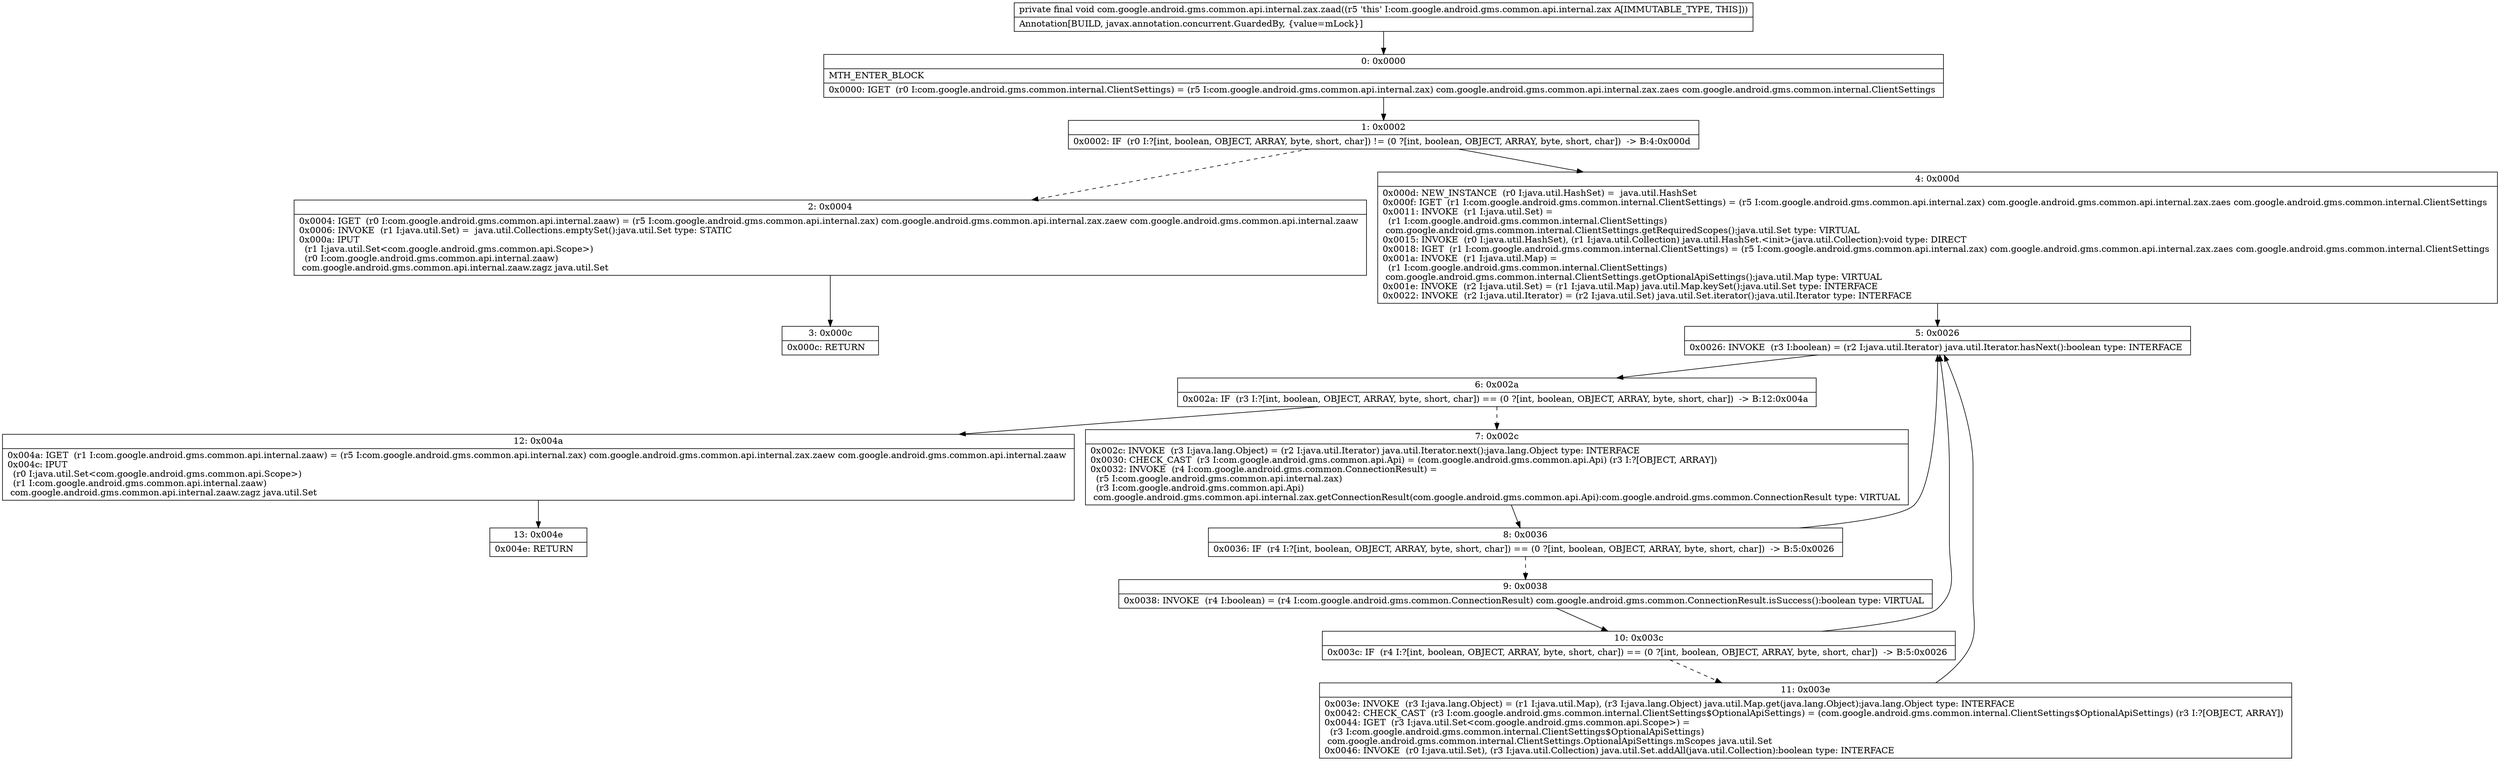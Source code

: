 digraph "CFG forcom.google.android.gms.common.api.internal.zax.zaad()V" {
Node_0 [shape=record,label="{0\:\ 0x0000|MTH_ENTER_BLOCK\l|0x0000: IGET  (r0 I:com.google.android.gms.common.internal.ClientSettings) = (r5 I:com.google.android.gms.common.api.internal.zax) com.google.android.gms.common.api.internal.zax.zaes com.google.android.gms.common.internal.ClientSettings \l}"];
Node_1 [shape=record,label="{1\:\ 0x0002|0x0002: IF  (r0 I:?[int, boolean, OBJECT, ARRAY, byte, short, char]) != (0 ?[int, boolean, OBJECT, ARRAY, byte, short, char])  \-\> B:4:0x000d \l}"];
Node_2 [shape=record,label="{2\:\ 0x0004|0x0004: IGET  (r0 I:com.google.android.gms.common.api.internal.zaaw) = (r5 I:com.google.android.gms.common.api.internal.zax) com.google.android.gms.common.api.internal.zax.zaew com.google.android.gms.common.api.internal.zaaw \l0x0006: INVOKE  (r1 I:java.util.Set) =  java.util.Collections.emptySet():java.util.Set type: STATIC \l0x000a: IPUT  \l  (r1 I:java.util.Set\<com.google.android.gms.common.api.Scope\>)\l  (r0 I:com.google.android.gms.common.api.internal.zaaw)\l com.google.android.gms.common.api.internal.zaaw.zagz java.util.Set \l}"];
Node_3 [shape=record,label="{3\:\ 0x000c|0x000c: RETURN   \l}"];
Node_4 [shape=record,label="{4\:\ 0x000d|0x000d: NEW_INSTANCE  (r0 I:java.util.HashSet) =  java.util.HashSet \l0x000f: IGET  (r1 I:com.google.android.gms.common.internal.ClientSettings) = (r5 I:com.google.android.gms.common.api.internal.zax) com.google.android.gms.common.api.internal.zax.zaes com.google.android.gms.common.internal.ClientSettings \l0x0011: INVOKE  (r1 I:java.util.Set) = \l  (r1 I:com.google.android.gms.common.internal.ClientSettings)\l com.google.android.gms.common.internal.ClientSettings.getRequiredScopes():java.util.Set type: VIRTUAL \l0x0015: INVOKE  (r0 I:java.util.HashSet), (r1 I:java.util.Collection) java.util.HashSet.\<init\>(java.util.Collection):void type: DIRECT \l0x0018: IGET  (r1 I:com.google.android.gms.common.internal.ClientSettings) = (r5 I:com.google.android.gms.common.api.internal.zax) com.google.android.gms.common.api.internal.zax.zaes com.google.android.gms.common.internal.ClientSettings \l0x001a: INVOKE  (r1 I:java.util.Map) = \l  (r1 I:com.google.android.gms.common.internal.ClientSettings)\l com.google.android.gms.common.internal.ClientSettings.getOptionalApiSettings():java.util.Map type: VIRTUAL \l0x001e: INVOKE  (r2 I:java.util.Set) = (r1 I:java.util.Map) java.util.Map.keySet():java.util.Set type: INTERFACE \l0x0022: INVOKE  (r2 I:java.util.Iterator) = (r2 I:java.util.Set) java.util.Set.iterator():java.util.Iterator type: INTERFACE \l}"];
Node_5 [shape=record,label="{5\:\ 0x0026|0x0026: INVOKE  (r3 I:boolean) = (r2 I:java.util.Iterator) java.util.Iterator.hasNext():boolean type: INTERFACE \l}"];
Node_6 [shape=record,label="{6\:\ 0x002a|0x002a: IF  (r3 I:?[int, boolean, OBJECT, ARRAY, byte, short, char]) == (0 ?[int, boolean, OBJECT, ARRAY, byte, short, char])  \-\> B:12:0x004a \l}"];
Node_7 [shape=record,label="{7\:\ 0x002c|0x002c: INVOKE  (r3 I:java.lang.Object) = (r2 I:java.util.Iterator) java.util.Iterator.next():java.lang.Object type: INTERFACE \l0x0030: CHECK_CAST  (r3 I:com.google.android.gms.common.api.Api) = (com.google.android.gms.common.api.Api) (r3 I:?[OBJECT, ARRAY]) \l0x0032: INVOKE  (r4 I:com.google.android.gms.common.ConnectionResult) = \l  (r5 I:com.google.android.gms.common.api.internal.zax)\l  (r3 I:com.google.android.gms.common.api.Api)\l com.google.android.gms.common.api.internal.zax.getConnectionResult(com.google.android.gms.common.api.Api):com.google.android.gms.common.ConnectionResult type: VIRTUAL \l}"];
Node_8 [shape=record,label="{8\:\ 0x0036|0x0036: IF  (r4 I:?[int, boolean, OBJECT, ARRAY, byte, short, char]) == (0 ?[int, boolean, OBJECT, ARRAY, byte, short, char])  \-\> B:5:0x0026 \l}"];
Node_9 [shape=record,label="{9\:\ 0x0038|0x0038: INVOKE  (r4 I:boolean) = (r4 I:com.google.android.gms.common.ConnectionResult) com.google.android.gms.common.ConnectionResult.isSuccess():boolean type: VIRTUAL \l}"];
Node_10 [shape=record,label="{10\:\ 0x003c|0x003c: IF  (r4 I:?[int, boolean, OBJECT, ARRAY, byte, short, char]) == (0 ?[int, boolean, OBJECT, ARRAY, byte, short, char])  \-\> B:5:0x0026 \l}"];
Node_11 [shape=record,label="{11\:\ 0x003e|0x003e: INVOKE  (r3 I:java.lang.Object) = (r1 I:java.util.Map), (r3 I:java.lang.Object) java.util.Map.get(java.lang.Object):java.lang.Object type: INTERFACE \l0x0042: CHECK_CAST  (r3 I:com.google.android.gms.common.internal.ClientSettings$OptionalApiSettings) = (com.google.android.gms.common.internal.ClientSettings$OptionalApiSettings) (r3 I:?[OBJECT, ARRAY]) \l0x0044: IGET  (r3 I:java.util.Set\<com.google.android.gms.common.api.Scope\>) = \l  (r3 I:com.google.android.gms.common.internal.ClientSettings$OptionalApiSettings)\l com.google.android.gms.common.internal.ClientSettings.OptionalApiSettings.mScopes java.util.Set \l0x0046: INVOKE  (r0 I:java.util.Set), (r3 I:java.util.Collection) java.util.Set.addAll(java.util.Collection):boolean type: INTERFACE \l}"];
Node_12 [shape=record,label="{12\:\ 0x004a|0x004a: IGET  (r1 I:com.google.android.gms.common.api.internal.zaaw) = (r5 I:com.google.android.gms.common.api.internal.zax) com.google.android.gms.common.api.internal.zax.zaew com.google.android.gms.common.api.internal.zaaw \l0x004c: IPUT  \l  (r0 I:java.util.Set\<com.google.android.gms.common.api.Scope\>)\l  (r1 I:com.google.android.gms.common.api.internal.zaaw)\l com.google.android.gms.common.api.internal.zaaw.zagz java.util.Set \l}"];
Node_13 [shape=record,label="{13\:\ 0x004e|0x004e: RETURN   \l}"];
MethodNode[shape=record,label="{private final void com.google.android.gms.common.api.internal.zax.zaad((r5 'this' I:com.google.android.gms.common.api.internal.zax A[IMMUTABLE_TYPE, THIS]))  | Annotation[BUILD, javax.annotation.concurrent.GuardedBy, \{value=mLock\}]\l}"];
MethodNode -> Node_0;
Node_0 -> Node_1;
Node_1 -> Node_2[style=dashed];
Node_1 -> Node_4;
Node_2 -> Node_3;
Node_4 -> Node_5;
Node_5 -> Node_6;
Node_6 -> Node_7[style=dashed];
Node_6 -> Node_12;
Node_7 -> Node_8;
Node_8 -> Node_5;
Node_8 -> Node_9[style=dashed];
Node_9 -> Node_10;
Node_10 -> Node_5;
Node_10 -> Node_11[style=dashed];
Node_11 -> Node_5;
Node_12 -> Node_13;
}

